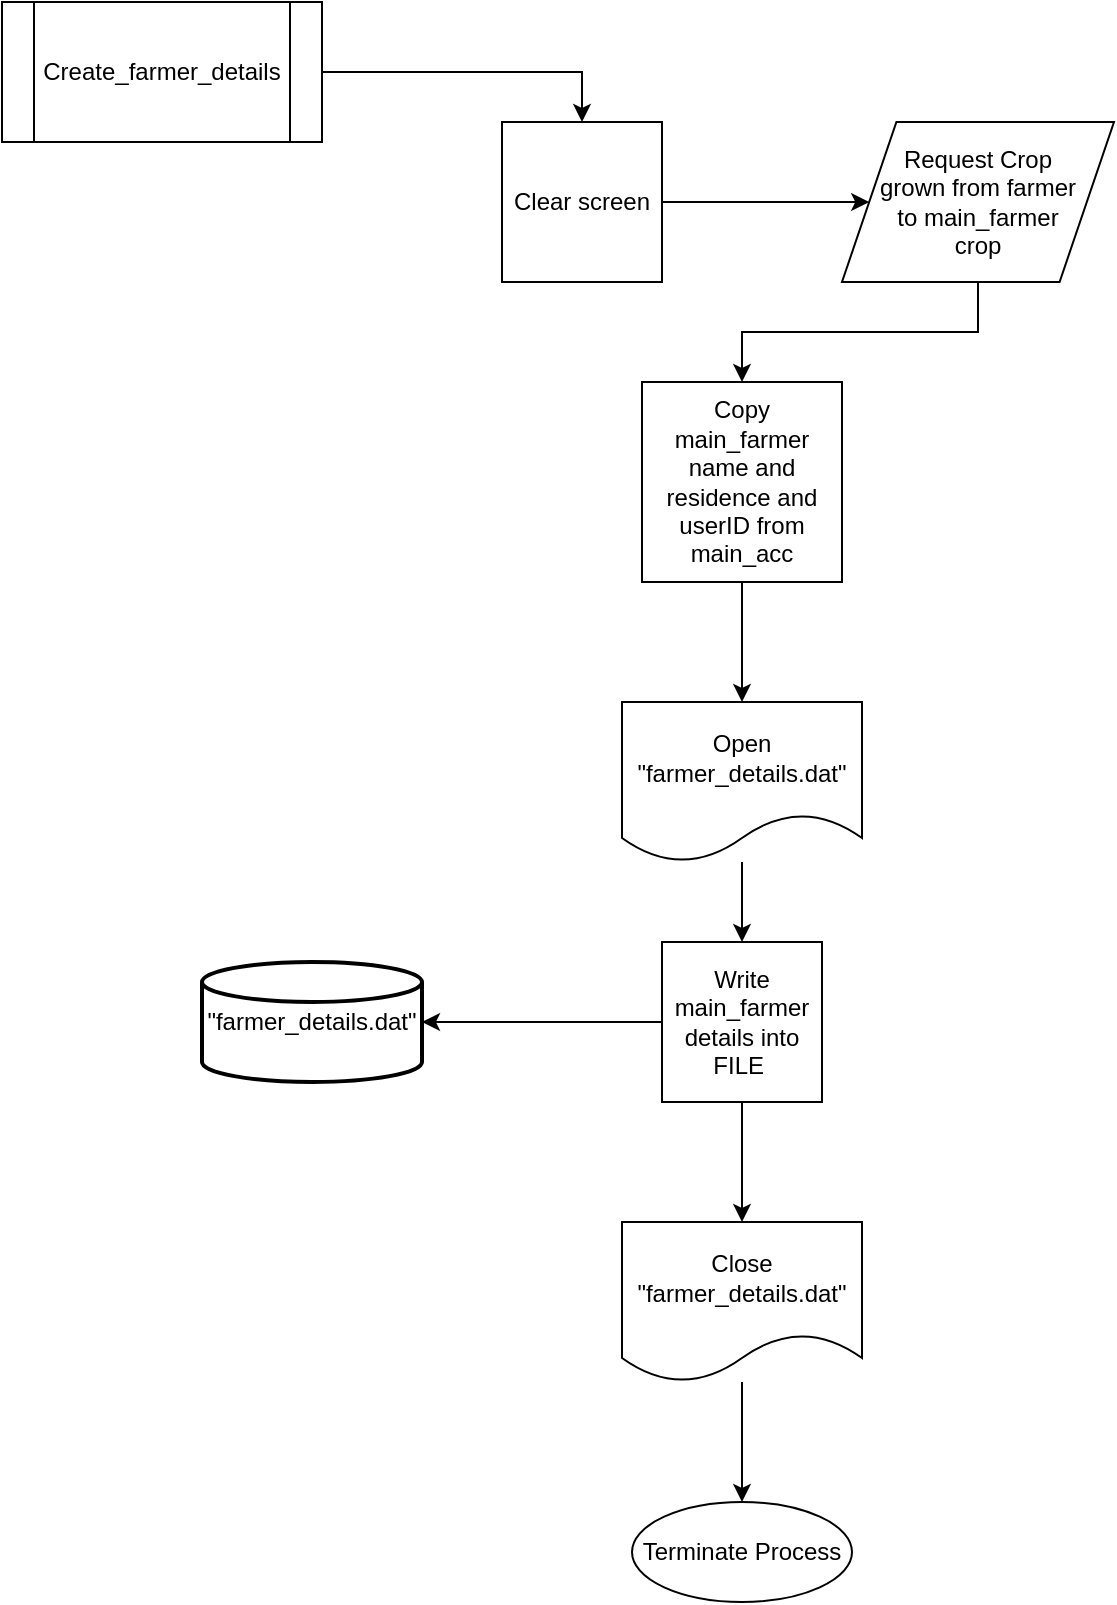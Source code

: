 <mxfile version="13.1.3" type="github"><diagram id="3dF_-Wv2x2gZ8MhzbS6M" name="Page-1"><mxGraphModel dx="1483" dy="759" grid="1" gridSize="10" guides="1" tooltips="1" connect="1" arrows="1" fold="1" page="1" pageScale="1" pageWidth="827" pageHeight="1169" math="0" shadow="0"><root><mxCell id="0"/><mxCell id="1" parent="0"/><mxCell id="OCchSFUTWS_ftcTwPR-S-55" style="edgeStyle=orthogonalEdgeStyle;rounded=0;orthogonalLoop=1;jettySize=auto;html=1;entryX=0.5;entryY=0;entryDx=0;entryDy=0;" edge="1" parent="1" source="OCchSFUTWS_ftcTwPR-S-45" target="OCchSFUTWS_ftcTwPR-S-46"><mxGeometry relative="1" as="geometry"/></mxCell><mxCell id="OCchSFUTWS_ftcTwPR-S-45" value="Create_farmer_details" style="shape=process;whiteSpace=wrap;html=1;backgroundOutline=1;strokeWidth=1;" vertex="1" parent="1"><mxGeometry x="70" y="70" width="160" height="70" as="geometry"/></mxCell><mxCell id="OCchSFUTWS_ftcTwPR-S-56" style="edgeStyle=orthogonalEdgeStyle;rounded=0;orthogonalLoop=1;jettySize=auto;html=1;" edge="1" parent="1" source="OCchSFUTWS_ftcTwPR-S-46" target="OCchSFUTWS_ftcTwPR-S-47"><mxGeometry relative="1" as="geometry"/></mxCell><mxCell id="OCchSFUTWS_ftcTwPR-S-46" value="Clear screen" style="whiteSpace=wrap;html=1;aspect=fixed;strokeWidth=1;" vertex="1" parent="1"><mxGeometry x="320" y="130" width="80" height="80" as="geometry"/></mxCell><mxCell id="OCchSFUTWS_ftcTwPR-S-57" style="edgeStyle=orthogonalEdgeStyle;rounded=0;orthogonalLoop=1;jettySize=auto;html=1;" edge="1" parent="1" source="OCchSFUTWS_ftcTwPR-S-47" target="OCchSFUTWS_ftcTwPR-S-48"><mxGeometry relative="1" as="geometry"/></mxCell><mxCell id="OCchSFUTWS_ftcTwPR-S-47" value="Request Crop grown from farmer to main_farmer crop" style="shape=parallelogram;perimeter=parallelogramPerimeter;whiteSpace=wrap;html=1;strokeWidth=1;spacingLeft=15;spacingRight=15;" vertex="1" parent="1"><mxGeometry x="490" y="130" width="136" height="80" as="geometry"/></mxCell><mxCell id="OCchSFUTWS_ftcTwPR-S-58" style="edgeStyle=orthogonalEdgeStyle;rounded=0;orthogonalLoop=1;jettySize=auto;html=1;entryX=0.5;entryY=0;entryDx=0;entryDy=0;" edge="1" parent="1" source="OCchSFUTWS_ftcTwPR-S-48" target="OCchSFUTWS_ftcTwPR-S-51"><mxGeometry relative="1" as="geometry"/></mxCell><mxCell id="OCchSFUTWS_ftcTwPR-S-48" value="Copy main_farmer name and residence and userID from main_acc" style="whiteSpace=wrap;html=1;aspect=fixed;strokeWidth=1;" vertex="1" parent="1"><mxGeometry x="390" y="260" width="100" height="100" as="geometry"/></mxCell><mxCell id="OCchSFUTWS_ftcTwPR-S-59" style="edgeStyle=orthogonalEdgeStyle;rounded=0;orthogonalLoop=1;jettySize=auto;html=1;entryX=0.5;entryY=0;entryDx=0;entryDy=0;" edge="1" parent="1" source="OCchSFUTWS_ftcTwPR-S-51" target="OCchSFUTWS_ftcTwPR-S-52"><mxGeometry relative="1" as="geometry"/></mxCell><mxCell id="OCchSFUTWS_ftcTwPR-S-51" value="Open &quot;farmer_details.dat&quot;" style="shape=document;whiteSpace=wrap;html=1;boundedLbl=1;strokeWidth=1;" vertex="1" parent="1"><mxGeometry x="380" y="420" width="120" height="80" as="geometry"/></mxCell><mxCell id="OCchSFUTWS_ftcTwPR-S-60" style="edgeStyle=orthogonalEdgeStyle;rounded=0;orthogonalLoop=1;jettySize=auto;html=1;entryX=1;entryY=0.5;entryDx=0;entryDy=0;entryPerimeter=0;" edge="1" parent="1" source="OCchSFUTWS_ftcTwPR-S-52" target="OCchSFUTWS_ftcTwPR-S-53"><mxGeometry relative="1" as="geometry"/></mxCell><mxCell id="OCchSFUTWS_ftcTwPR-S-61" style="edgeStyle=orthogonalEdgeStyle;rounded=0;orthogonalLoop=1;jettySize=auto;html=1;entryX=0.5;entryY=0;entryDx=0;entryDy=0;" edge="1" parent="1" source="OCchSFUTWS_ftcTwPR-S-52" target="OCchSFUTWS_ftcTwPR-S-54"><mxGeometry relative="1" as="geometry"/></mxCell><mxCell id="OCchSFUTWS_ftcTwPR-S-52" value="Write main_farmer details into FILE&amp;nbsp;" style="whiteSpace=wrap;html=1;aspect=fixed;strokeWidth=1;" vertex="1" parent="1"><mxGeometry x="400" y="540" width="80" height="80" as="geometry"/></mxCell><mxCell id="OCchSFUTWS_ftcTwPR-S-53" value="&quot;farmer_details.dat&quot;" style="strokeWidth=2;html=1;shape=mxgraph.flowchart.database;whiteSpace=wrap;" vertex="1" parent="1"><mxGeometry x="170" y="550" width="110" height="60" as="geometry"/></mxCell><mxCell id="OCchSFUTWS_ftcTwPR-S-63" value="" style="edgeStyle=orthogonalEdgeStyle;rounded=0;orthogonalLoop=1;jettySize=auto;html=1;" edge="1" parent="1" source="OCchSFUTWS_ftcTwPR-S-54" target="OCchSFUTWS_ftcTwPR-S-62"><mxGeometry relative="1" as="geometry"/></mxCell><mxCell id="OCchSFUTWS_ftcTwPR-S-54" value="Close &quot;farmer_details.dat&quot;" style="shape=document;whiteSpace=wrap;html=1;boundedLbl=1;strokeWidth=1;" vertex="1" parent="1"><mxGeometry x="380" y="680" width="120" height="80" as="geometry"/></mxCell><mxCell id="OCchSFUTWS_ftcTwPR-S-62" value="Terminate Process" style="ellipse;whiteSpace=wrap;html=1;strokeWidth=1;" vertex="1" parent="1"><mxGeometry x="385" y="820" width="110" height="50" as="geometry"/></mxCell></root></mxGraphModel></diagram></mxfile>